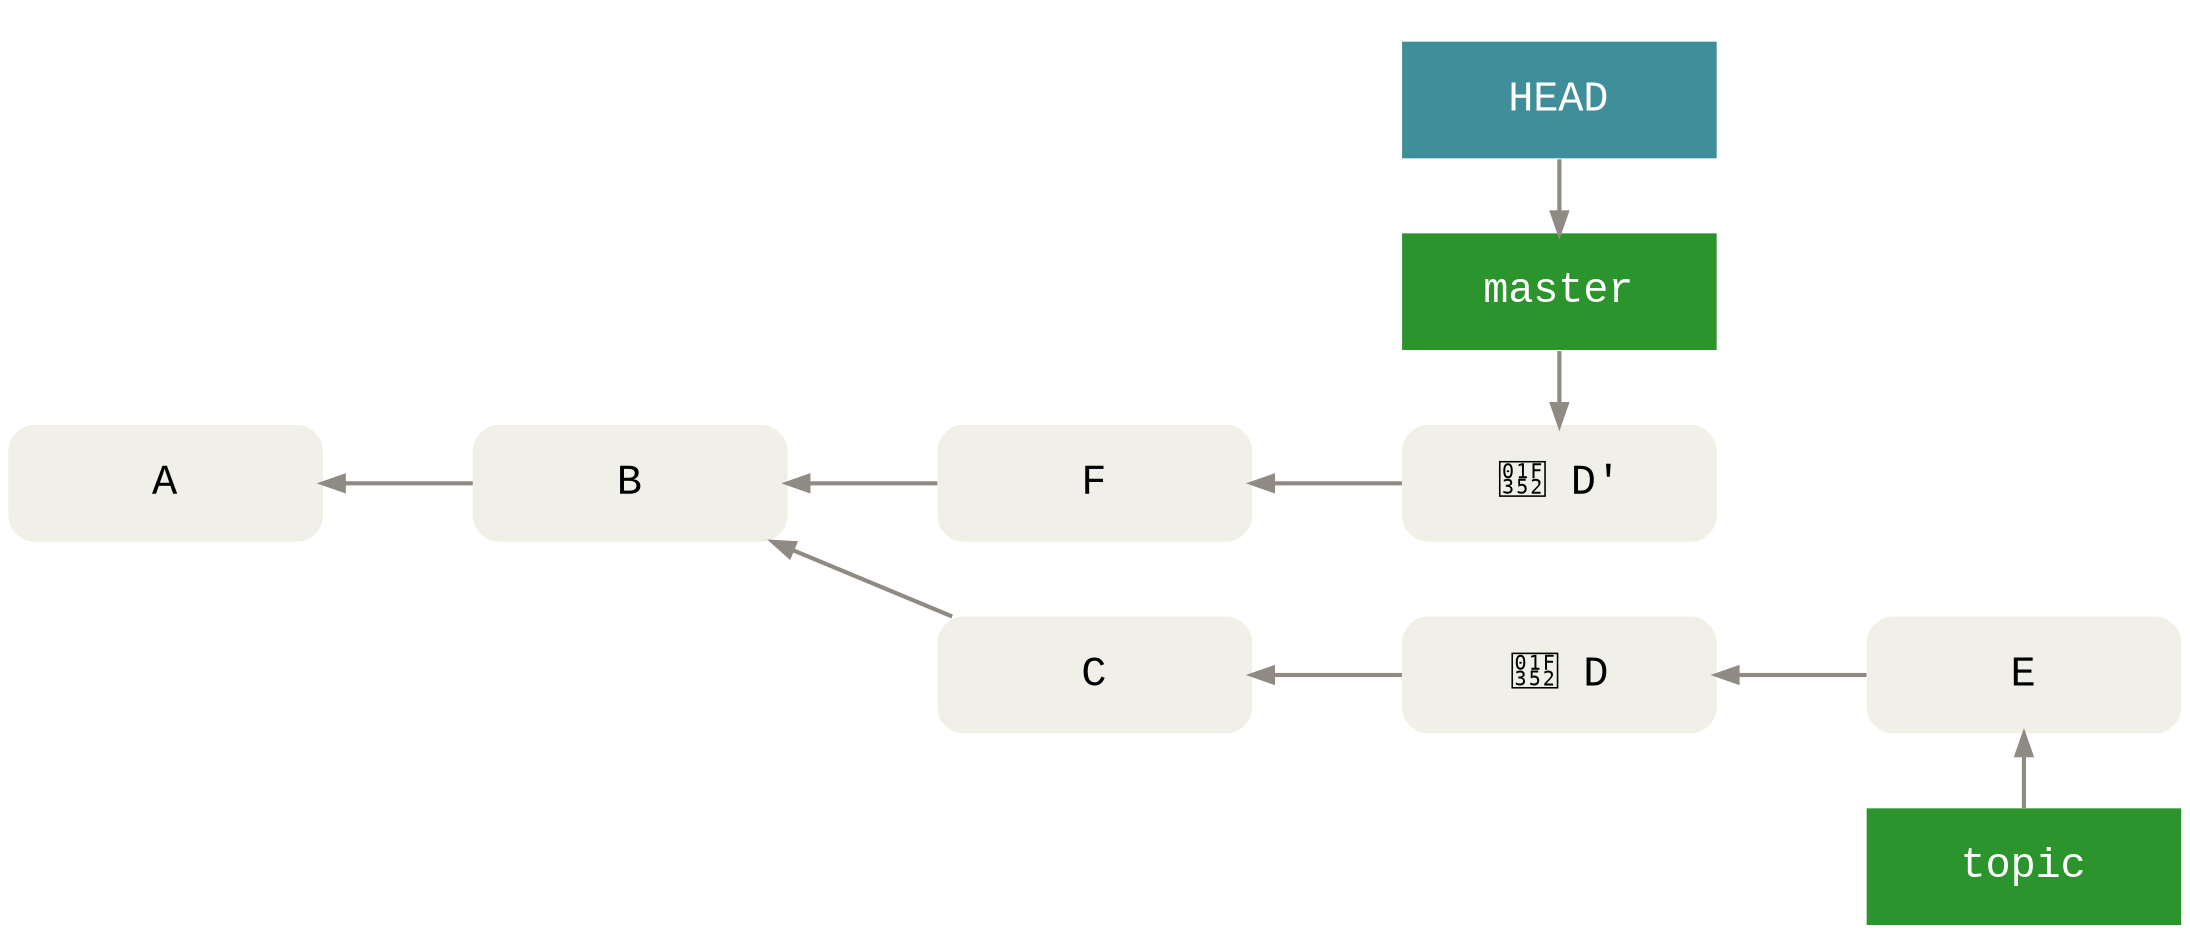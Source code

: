 digraph Git {
  bgcolor="transparent"

  rankdir=LR
  ranksep=1
  nodesep=.5

  edge [color="#8f8a83"
        penwidth=2
        dir="back"]
  node [shape=box
        fontname="Menlo, Monaco, Consolas, Lucida Console, Courier New, monospace"
        fontsize=20
        margin=".2,.23"
        width=2.1
        penwidth=0]

  node [style="rounded,filled"
        fillcolor="#f0efe8"]
  node [group=master]
  Dr [label="🍒 D'"]
  A -> B -> F -> Dr
  node [group=topic]
  D [label="🍒 D"]
  B -> C -> D -> E

  node [style="filled"
        fontcolor="#ffffff"
        fillcolor="#2c942c"]
  HEAD [fillcolor="#3e8f99"]

  subgraph cluster_master {
    color=invis
    {
      rank=same
      Dr -> master -> HEAD
    }
  }

  // No cluster draws label below.
  {
    rank=same
    E -> topic
  }
}
